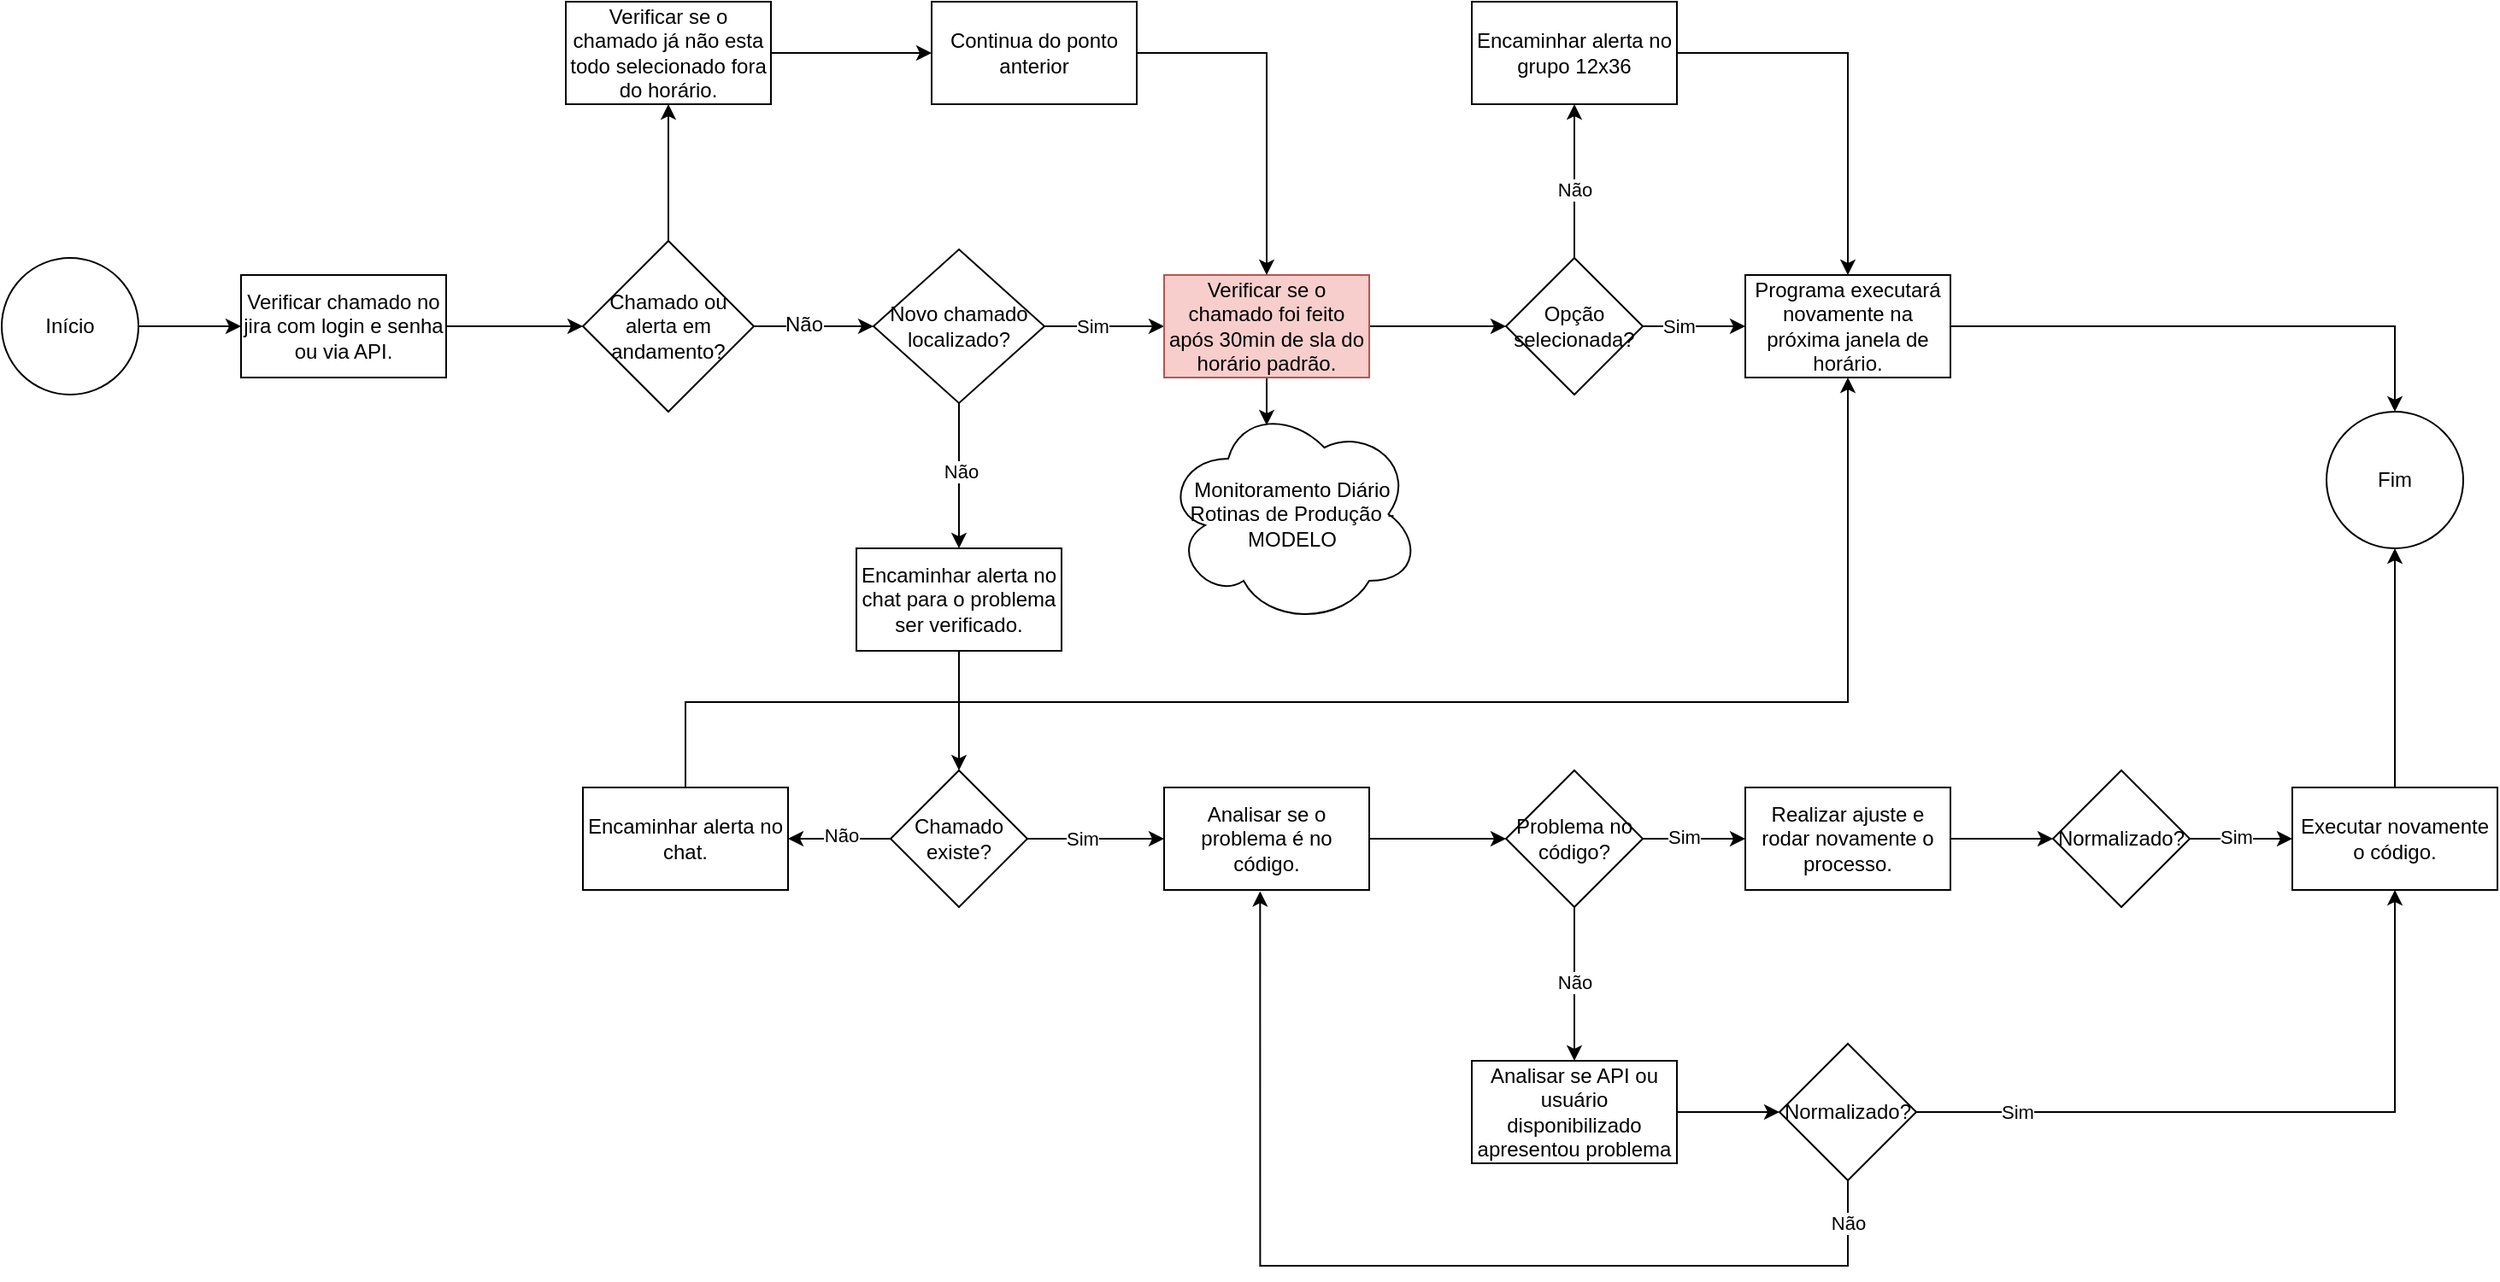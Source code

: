 <mxfile version="25.0.3">
  <diagram name="Página-1" id="F458EmQWVKPjQZFELhoP">
    <mxGraphModel dx="1646" dy="469" grid="1" gridSize="10" guides="1" tooltips="1" connect="1" arrows="1" fold="1" page="1" pageScale="1" pageWidth="827" pageHeight="1169" math="0" shadow="0">
      <root>
        <mxCell id="0" />
        <mxCell id="1" parent="0" />
        <mxCell id="_PxMtBCPO3ROkF5QjthU-3" value="" style="edgeStyle=orthogonalEdgeStyle;rounded=0;orthogonalLoop=1;jettySize=auto;html=1;exitX=1;exitY=0.5;exitDx=0;exitDy=0;" edge="1" parent="1" source="_PxMtBCPO3ROkF5QjthU-1" target="_PxMtBCPO3ROkF5QjthU-2">
          <mxGeometry relative="1" as="geometry">
            <mxPoint x="-50" y="315" as="sourcePoint" />
          </mxGeometry>
        </mxCell>
        <mxCell id="_PxMtBCPO3ROkF5QjthU-1" value="Início" style="ellipse;whiteSpace=wrap;html=1;aspect=fixed;" vertex="1" parent="1">
          <mxGeometry x="-130" y="270" width="80" height="80" as="geometry" />
        </mxCell>
        <mxCell id="_PxMtBCPO3ROkF5QjthU-75" value="" style="edgeStyle=orthogonalEdgeStyle;rounded=0;orthogonalLoop=1;jettySize=auto;html=1;fontFamily=Helvetica;fontSize=12;fontColor=default;" edge="1" parent="1" source="_PxMtBCPO3ROkF5QjthU-2" target="_PxMtBCPO3ROkF5QjthU-74">
          <mxGeometry relative="1" as="geometry" />
        </mxCell>
        <mxCell id="_PxMtBCPO3ROkF5QjthU-2" value="Verificar chamado no jira com login e senha ou via API." style="whiteSpace=wrap;html=1;" vertex="1" parent="1">
          <mxGeometry x="10" y="280" width="120" height="60" as="geometry" />
        </mxCell>
        <mxCell id="_PxMtBCPO3ROkF5QjthU-10" value="" style="edgeStyle=orthogonalEdgeStyle;rounded=0;orthogonalLoop=1;jettySize=auto;html=1;" edge="1" parent="1" source="_PxMtBCPO3ROkF5QjthU-4" target="_PxMtBCPO3ROkF5QjthU-9">
          <mxGeometry relative="1" as="geometry" />
        </mxCell>
        <mxCell id="_PxMtBCPO3ROkF5QjthU-14" value="Não" style="edgeLabel;html=1;align=center;verticalAlign=middle;resizable=0;points=[];" vertex="1" connectable="0" parent="_PxMtBCPO3ROkF5QjthU-10">
          <mxGeometry x="-0.076" y="1" relative="1" as="geometry">
            <mxPoint as="offset" />
          </mxGeometry>
        </mxCell>
        <mxCell id="_PxMtBCPO3ROkF5QjthU-12" value="" style="edgeStyle=orthogonalEdgeStyle;rounded=0;orthogonalLoop=1;jettySize=auto;html=1;" edge="1" parent="1" source="_PxMtBCPO3ROkF5QjthU-4" target="_PxMtBCPO3ROkF5QjthU-11">
          <mxGeometry relative="1" as="geometry" />
        </mxCell>
        <mxCell id="_PxMtBCPO3ROkF5QjthU-13" value="Sim" style="edgeLabel;html=1;align=center;verticalAlign=middle;resizable=0;points=[];" vertex="1" connectable="0" parent="_PxMtBCPO3ROkF5QjthU-12">
          <mxGeometry x="-0.214" relative="1" as="geometry">
            <mxPoint as="offset" />
          </mxGeometry>
        </mxCell>
        <mxCell id="_PxMtBCPO3ROkF5QjthU-4" value="Novo chamado localizado?" style="rhombus;whiteSpace=wrap;html=1;" vertex="1" parent="1">
          <mxGeometry x="380" y="265" width="100" height="90" as="geometry" />
        </mxCell>
        <mxCell id="_PxMtBCPO3ROkF5QjthU-16" value="" style="edgeStyle=orthogonalEdgeStyle;rounded=0;orthogonalLoop=1;jettySize=auto;html=1;" edge="1" parent="1" source="_PxMtBCPO3ROkF5QjthU-9" target="_PxMtBCPO3ROkF5QjthU-15">
          <mxGeometry relative="1" as="geometry" />
        </mxCell>
        <mxCell id="_PxMtBCPO3ROkF5QjthU-9" value="Encaminhar alerta no chat para o problema ser verificado." style="whiteSpace=wrap;html=1;" vertex="1" parent="1">
          <mxGeometry x="370" y="440" width="120" height="60" as="geometry" />
        </mxCell>
        <mxCell id="_PxMtBCPO3ROkF5QjthU-32" value="" style="edgeStyle=orthogonalEdgeStyle;rounded=0;orthogonalLoop=1;jettySize=auto;html=1;" edge="1" parent="1" source="_PxMtBCPO3ROkF5QjthU-11" target="_PxMtBCPO3ROkF5QjthU-31">
          <mxGeometry relative="1" as="geometry" />
        </mxCell>
        <mxCell id="_PxMtBCPO3ROkF5QjthU-64" value="" style="edgeStyle=orthogonalEdgeStyle;rounded=0;orthogonalLoop=1;jettySize=auto;html=1;entryX=0.4;entryY=0.1;entryDx=0;entryDy=0;entryPerimeter=0;" edge="1" parent="1" source="_PxMtBCPO3ROkF5QjthU-11" target="_PxMtBCPO3ROkF5QjthU-69">
          <mxGeometry relative="1" as="geometry">
            <mxPoint x="610" y="200" as="targetPoint" />
          </mxGeometry>
        </mxCell>
        <mxCell id="_PxMtBCPO3ROkF5QjthU-11" value="Verificar se o chamado foi feito após 30min de sla do horário padrão." style="whiteSpace=wrap;html=1;fillColor=#f8cecc;strokeColor=#b85450;" vertex="1" parent="1">
          <mxGeometry x="550" y="280" width="120" height="60" as="geometry" />
        </mxCell>
        <mxCell id="_PxMtBCPO3ROkF5QjthU-18" value="" style="edgeStyle=orthogonalEdgeStyle;rounded=0;orthogonalLoop=1;jettySize=auto;html=1;" edge="1" parent="1" source="_PxMtBCPO3ROkF5QjthU-15" target="_PxMtBCPO3ROkF5QjthU-17">
          <mxGeometry relative="1" as="geometry" />
        </mxCell>
        <mxCell id="_PxMtBCPO3ROkF5QjthU-19" value="Sim" style="edgeLabel;html=1;align=center;verticalAlign=middle;resizable=0;points=[];" vertex="1" connectable="0" parent="_PxMtBCPO3ROkF5QjthU-18">
          <mxGeometry x="-0.214" relative="1" as="geometry">
            <mxPoint as="offset" />
          </mxGeometry>
        </mxCell>
        <mxCell id="_PxMtBCPO3ROkF5QjthU-21" value="" style="edgeStyle=orthogonalEdgeStyle;rounded=0;orthogonalLoop=1;jettySize=auto;html=1;" edge="1" parent="1" source="_PxMtBCPO3ROkF5QjthU-15" target="_PxMtBCPO3ROkF5QjthU-20">
          <mxGeometry relative="1" as="geometry" />
        </mxCell>
        <mxCell id="_PxMtBCPO3ROkF5QjthU-22" value="Não" style="edgeLabel;html=1;align=center;verticalAlign=middle;resizable=0;points=[];" vertex="1" connectable="0" parent="_PxMtBCPO3ROkF5QjthU-21">
          <mxGeometry x="-0.025" y="-2" relative="1" as="geometry">
            <mxPoint as="offset" />
          </mxGeometry>
        </mxCell>
        <mxCell id="_PxMtBCPO3ROkF5QjthU-15" value="Chamado existe?" style="rhombus;whiteSpace=wrap;html=1;" vertex="1" parent="1">
          <mxGeometry x="390" y="570" width="80" height="80" as="geometry" />
        </mxCell>
        <mxCell id="_PxMtBCPO3ROkF5QjthU-24" value="" style="edgeStyle=orthogonalEdgeStyle;rounded=0;orthogonalLoop=1;jettySize=auto;html=1;" edge="1" parent="1" source="_PxMtBCPO3ROkF5QjthU-17" target="_PxMtBCPO3ROkF5QjthU-23">
          <mxGeometry relative="1" as="geometry" />
        </mxCell>
        <mxCell id="_PxMtBCPO3ROkF5QjthU-17" value="Analisar se o problema é no código." style="whiteSpace=wrap;html=1;" vertex="1" parent="1">
          <mxGeometry x="550" y="580" width="120" height="60" as="geometry" />
        </mxCell>
        <mxCell id="_PxMtBCPO3ROkF5QjthU-62" style="edgeStyle=orthogonalEdgeStyle;rounded=0;orthogonalLoop=1;jettySize=auto;html=1;entryX=0.5;entryY=1;entryDx=0;entryDy=0;" edge="1" parent="1" source="_PxMtBCPO3ROkF5QjthU-20" target="_PxMtBCPO3ROkF5QjthU-33">
          <mxGeometry relative="1" as="geometry">
            <Array as="points">
              <mxPoint x="270" y="530" />
              <mxPoint x="950" y="530" />
            </Array>
          </mxGeometry>
        </mxCell>
        <mxCell id="_PxMtBCPO3ROkF5QjthU-20" value="Encaminhar alerta no chat." style="whiteSpace=wrap;html=1;" vertex="1" parent="1">
          <mxGeometry x="210" y="580" width="120" height="60" as="geometry" />
        </mxCell>
        <mxCell id="_PxMtBCPO3ROkF5QjthU-26" value="" style="edgeStyle=orthogonalEdgeStyle;rounded=0;orthogonalLoop=1;jettySize=auto;html=1;" edge="1" parent="1" source="_PxMtBCPO3ROkF5QjthU-23" target="_PxMtBCPO3ROkF5QjthU-25">
          <mxGeometry relative="1" as="geometry" />
        </mxCell>
        <mxCell id="_PxMtBCPO3ROkF5QjthU-27" value="Sim" style="edgeLabel;html=1;align=center;verticalAlign=middle;resizable=0;points=[];" vertex="1" connectable="0" parent="_PxMtBCPO3ROkF5QjthU-26">
          <mxGeometry x="-0.214" y="1" relative="1" as="geometry">
            <mxPoint as="offset" />
          </mxGeometry>
        </mxCell>
        <mxCell id="_PxMtBCPO3ROkF5QjthU-29" value="" style="edgeStyle=orthogonalEdgeStyle;rounded=0;orthogonalLoop=1;jettySize=auto;html=1;" edge="1" parent="1" source="_PxMtBCPO3ROkF5QjthU-23" target="_PxMtBCPO3ROkF5QjthU-28">
          <mxGeometry relative="1" as="geometry" />
        </mxCell>
        <mxCell id="_PxMtBCPO3ROkF5QjthU-30" value="Não" style="edgeLabel;html=1;align=center;verticalAlign=middle;resizable=0;points=[];" vertex="1" connectable="0" parent="_PxMtBCPO3ROkF5QjthU-29">
          <mxGeometry x="-0.038" relative="1" as="geometry">
            <mxPoint as="offset" />
          </mxGeometry>
        </mxCell>
        <mxCell id="_PxMtBCPO3ROkF5QjthU-23" value="Problema no código?" style="rhombus;whiteSpace=wrap;html=1;" vertex="1" parent="1">
          <mxGeometry x="750" y="570" width="80" height="80" as="geometry" />
        </mxCell>
        <mxCell id="_PxMtBCPO3ROkF5QjthU-46" value="" style="edgeStyle=orthogonalEdgeStyle;rounded=0;orthogonalLoop=1;jettySize=auto;html=1;" edge="1" parent="1" source="_PxMtBCPO3ROkF5QjthU-25" target="_PxMtBCPO3ROkF5QjthU-45">
          <mxGeometry relative="1" as="geometry" />
        </mxCell>
        <mxCell id="_PxMtBCPO3ROkF5QjthU-25" value="Realizar ajuste e rodar novamente o processo." style="whiteSpace=wrap;html=1;" vertex="1" parent="1">
          <mxGeometry x="890" y="580" width="120" height="60" as="geometry" />
        </mxCell>
        <mxCell id="_PxMtBCPO3ROkF5QjthU-42" value="" style="edgeStyle=orthogonalEdgeStyle;rounded=0;orthogonalLoop=1;jettySize=auto;html=1;" edge="1" parent="1" source="_PxMtBCPO3ROkF5QjthU-28" target="_PxMtBCPO3ROkF5QjthU-41">
          <mxGeometry relative="1" as="geometry" />
        </mxCell>
        <mxCell id="_PxMtBCPO3ROkF5QjthU-28" value="Analisar se API ou usuário disponibilizado apresentou problema" style="whiteSpace=wrap;html=1;" vertex="1" parent="1">
          <mxGeometry x="730" y="740" width="120" height="60" as="geometry" />
        </mxCell>
        <mxCell id="_PxMtBCPO3ROkF5QjthU-34" value="" style="edgeStyle=orthogonalEdgeStyle;rounded=0;orthogonalLoop=1;jettySize=auto;html=1;" edge="1" parent="1" source="_PxMtBCPO3ROkF5QjthU-31" target="_PxMtBCPO3ROkF5QjthU-33">
          <mxGeometry relative="1" as="geometry" />
        </mxCell>
        <mxCell id="_PxMtBCPO3ROkF5QjthU-36" value="Sim" style="edgeLabel;html=1;align=center;verticalAlign=middle;resizable=0;points=[];" vertex="1" connectable="0" parent="_PxMtBCPO3ROkF5QjthU-34">
          <mxGeometry x="-0.081" relative="1" as="geometry">
            <mxPoint x="-7" as="offset" />
          </mxGeometry>
        </mxCell>
        <mxCell id="_PxMtBCPO3ROkF5QjthU-66" value="" style="edgeStyle=orthogonalEdgeStyle;rounded=0;orthogonalLoop=1;jettySize=auto;html=1;" edge="1" parent="1" source="_PxMtBCPO3ROkF5QjthU-31" target="_PxMtBCPO3ROkF5QjthU-65">
          <mxGeometry relative="1" as="geometry" />
        </mxCell>
        <mxCell id="_PxMtBCPO3ROkF5QjthU-67" value="Não" style="edgeLabel;html=1;align=center;verticalAlign=middle;resizable=0;points=[];" vertex="1" connectable="0" parent="_PxMtBCPO3ROkF5QjthU-66">
          <mxGeometry x="-0.095" relative="1" as="geometry">
            <mxPoint as="offset" />
          </mxGeometry>
        </mxCell>
        <mxCell id="_PxMtBCPO3ROkF5QjthU-31" value="Opção selecionada?" style="rhombus;whiteSpace=wrap;html=1;" vertex="1" parent="1">
          <mxGeometry x="750" y="270" width="80" height="80" as="geometry" />
        </mxCell>
        <mxCell id="_PxMtBCPO3ROkF5QjthU-40" style="edgeStyle=orthogonalEdgeStyle;rounded=0;orthogonalLoop=1;jettySize=auto;html=1;entryX=0.5;entryY=0;entryDx=0;entryDy=0;" edge="1" parent="1" source="_PxMtBCPO3ROkF5QjthU-33" target="_PxMtBCPO3ROkF5QjthU-39">
          <mxGeometry relative="1" as="geometry" />
        </mxCell>
        <mxCell id="_PxMtBCPO3ROkF5QjthU-33" value="Programa executará novamente na próxima janela de horário." style="whiteSpace=wrap;html=1;" vertex="1" parent="1">
          <mxGeometry x="890" y="280" width="120" height="60" as="geometry" />
        </mxCell>
        <mxCell id="_PxMtBCPO3ROkF5QjthU-39" value="Fim" style="ellipse;whiteSpace=wrap;html=1;aspect=fixed;" vertex="1" parent="1">
          <mxGeometry x="1230" y="360" width="80" height="80" as="geometry" />
        </mxCell>
        <mxCell id="_PxMtBCPO3ROkF5QjthU-56" style="edgeStyle=orthogonalEdgeStyle;rounded=0;orthogonalLoop=1;jettySize=auto;html=1;entryX=0.5;entryY=1;entryDx=0;entryDy=0;" edge="1" parent="1" source="_PxMtBCPO3ROkF5QjthU-41" target="_PxMtBCPO3ROkF5QjthU-53">
          <mxGeometry relative="1" as="geometry" />
        </mxCell>
        <mxCell id="_PxMtBCPO3ROkF5QjthU-58" value="Sim" style="edgeLabel;html=1;align=center;verticalAlign=middle;resizable=0;points=[];" vertex="1" connectable="0" parent="_PxMtBCPO3ROkF5QjthU-56">
          <mxGeometry x="-0.712" relative="1" as="geometry">
            <mxPoint as="offset" />
          </mxGeometry>
        </mxCell>
        <mxCell id="_PxMtBCPO3ROkF5QjthU-41" value="Normalizado?" style="rhombus;whiteSpace=wrap;html=1;" vertex="1" parent="1">
          <mxGeometry x="910" y="730" width="80" height="80" as="geometry" />
        </mxCell>
        <mxCell id="_PxMtBCPO3ROkF5QjthU-54" value="" style="edgeStyle=orthogonalEdgeStyle;rounded=0;orthogonalLoop=1;jettySize=auto;html=1;" edge="1" parent="1" source="_PxMtBCPO3ROkF5QjthU-45" target="_PxMtBCPO3ROkF5QjthU-53">
          <mxGeometry relative="1" as="geometry" />
        </mxCell>
        <mxCell id="_PxMtBCPO3ROkF5QjthU-55" value="Sim" style="edgeLabel;html=1;align=center;verticalAlign=middle;resizable=0;points=[];" vertex="1" connectable="0" parent="_PxMtBCPO3ROkF5QjthU-54">
          <mxGeometry x="-0.119" y="1" relative="1" as="geometry">
            <mxPoint as="offset" />
          </mxGeometry>
        </mxCell>
        <mxCell id="_PxMtBCPO3ROkF5QjthU-45" value="Normalizado?" style="rhombus;whiteSpace=wrap;html=1;" vertex="1" parent="1">
          <mxGeometry x="1070" y="570" width="80" height="80" as="geometry" />
        </mxCell>
        <mxCell id="_PxMtBCPO3ROkF5QjthU-61" style="edgeStyle=orthogonalEdgeStyle;rounded=0;orthogonalLoop=1;jettySize=auto;html=1;entryX=0.5;entryY=1;entryDx=0;entryDy=0;" edge="1" parent="1" source="_PxMtBCPO3ROkF5QjthU-53" target="_PxMtBCPO3ROkF5QjthU-39">
          <mxGeometry relative="1" as="geometry" />
        </mxCell>
        <mxCell id="_PxMtBCPO3ROkF5QjthU-53" value="Executar novamente o código." style="whiteSpace=wrap;html=1;" vertex="1" parent="1">
          <mxGeometry x="1210" y="580" width="120" height="60" as="geometry" />
        </mxCell>
        <mxCell id="_PxMtBCPO3ROkF5QjthU-59" style="edgeStyle=orthogonalEdgeStyle;rounded=0;orthogonalLoop=1;jettySize=auto;html=1;entryX=0.468;entryY=1.012;entryDx=0;entryDy=0;entryPerimeter=0;" edge="1" parent="1" source="_PxMtBCPO3ROkF5QjthU-41" target="_PxMtBCPO3ROkF5QjthU-17">
          <mxGeometry relative="1" as="geometry">
            <Array as="points">
              <mxPoint x="950" y="860" />
              <mxPoint x="606" y="860" />
            </Array>
          </mxGeometry>
        </mxCell>
        <mxCell id="_PxMtBCPO3ROkF5QjthU-60" value="Não" style="edgeLabel;html=1;align=center;verticalAlign=middle;resizable=0;points=[];" vertex="1" connectable="0" parent="_PxMtBCPO3ROkF5QjthU-59">
          <mxGeometry x="-0.918" relative="1" as="geometry">
            <mxPoint as="offset" />
          </mxGeometry>
        </mxCell>
        <mxCell id="_PxMtBCPO3ROkF5QjthU-70" style="edgeStyle=orthogonalEdgeStyle;rounded=0;orthogonalLoop=1;jettySize=auto;html=1;fontFamily=Helvetica;fontSize=12;fontColor=default;" edge="1" parent="1" source="_PxMtBCPO3ROkF5QjthU-65" target="_PxMtBCPO3ROkF5QjthU-33">
          <mxGeometry relative="1" as="geometry" />
        </mxCell>
        <mxCell id="_PxMtBCPO3ROkF5QjthU-65" value="Encaminhar alerta no grupo 12x36" style="whiteSpace=wrap;html=1;" vertex="1" parent="1">
          <mxGeometry x="730" y="120" width="120" height="60" as="geometry" />
        </mxCell>
        <mxCell id="_PxMtBCPO3ROkF5QjthU-69" value="Monitoramento Diário Rotinas de Produção - MODELO" style="ellipse;shape=cloud;whiteSpace=wrap;html=1;" vertex="1" parent="1">
          <mxGeometry x="550" y="355" width="150" height="130" as="geometry" />
        </mxCell>
        <mxCell id="_PxMtBCPO3ROkF5QjthU-76" value="" style="edgeStyle=orthogonalEdgeStyle;rounded=0;orthogonalLoop=1;jettySize=auto;html=1;fontFamily=Helvetica;fontSize=12;fontColor=default;" edge="1" parent="1" source="_PxMtBCPO3ROkF5QjthU-74" target="_PxMtBCPO3ROkF5QjthU-4">
          <mxGeometry relative="1" as="geometry" />
        </mxCell>
        <mxCell id="_PxMtBCPO3ROkF5QjthU-78" value="Não" style="edgeLabel;html=1;align=center;verticalAlign=middle;resizable=0;points=[];strokeColor=default;fontFamily=Helvetica;fontSize=12;fontColor=default;fillColor=default;" vertex="1" connectable="0" parent="_PxMtBCPO3ROkF5QjthU-76">
          <mxGeometry x="-0.184" y="1" relative="1" as="geometry">
            <mxPoint as="offset" />
          </mxGeometry>
        </mxCell>
        <mxCell id="_PxMtBCPO3ROkF5QjthU-86" value="" style="edgeStyle=orthogonalEdgeStyle;rounded=0;orthogonalLoop=1;jettySize=auto;html=1;fontFamily=Helvetica;fontSize=12;fontColor=default;" edge="1" parent="1" source="_PxMtBCPO3ROkF5QjthU-74" target="_PxMtBCPO3ROkF5QjthU-85">
          <mxGeometry relative="1" as="geometry" />
        </mxCell>
        <mxCell id="_PxMtBCPO3ROkF5QjthU-74" value="Chamado ou alerta em andamento?" style="rhombus;whiteSpace=wrap;html=1;" vertex="1" parent="1">
          <mxGeometry x="210" y="260" width="100" height="100" as="geometry" />
        </mxCell>
        <mxCell id="_PxMtBCPO3ROkF5QjthU-82" style="edgeStyle=orthogonalEdgeStyle;rounded=0;orthogonalLoop=1;jettySize=auto;html=1;entryX=0.5;entryY=0;entryDx=0;entryDy=0;fontFamily=Helvetica;fontSize=12;fontColor=default;" edge="1" parent="1" source="_PxMtBCPO3ROkF5QjthU-79" target="_PxMtBCPO3ROkF5QjthU-11">
          <mxGeometry relative="1" as="geometry" />
        </mxCell>
        <mxCell id="_PxMtBCPO3ROkF5QjthU-79" value="Continua do ponto anterior" style="whiteSpace=wrap;html=1;" vertex="1" parent="1">
          <mxGeometry x="414" y="120" width="120" height="60" as="geometry" />
        </mxCell>
        <mxCell id="_PxMtBCPO3ROkF5QjthU-87" style="edgeStyle=orthogonalEdgeStyle;rounded=0;orthogonalLoop=1;jettySize=auto;html=1;entryX=0;entryY=0.5;entryDx=0;entryDy=0;fontFamily=Helvetica;fontSize=12;fontColor=default;" edge="1" parent="1" source="_PxMtBCPO3ROkF5QjthU-85" target="_PxMtBCPO3ROkF5QjthU-79">
          <mxGeometry relative="1" as="geometry" />
        </mxCell>
        <mxCell id="_PxMtBCPO3ROkF5QjthU-85" value="Verificar se o chamado já não esta todo selecionado fora do horário." style="whiteSpace=wrap;html=1;" vertex="1" parent="1">
          <mxGeometry x="200" y="120" width="120" height="60" as="geometry" />
        </mxCell>
      </root>
    </mxGraphModel>
  </diagram>
</mxfile>
